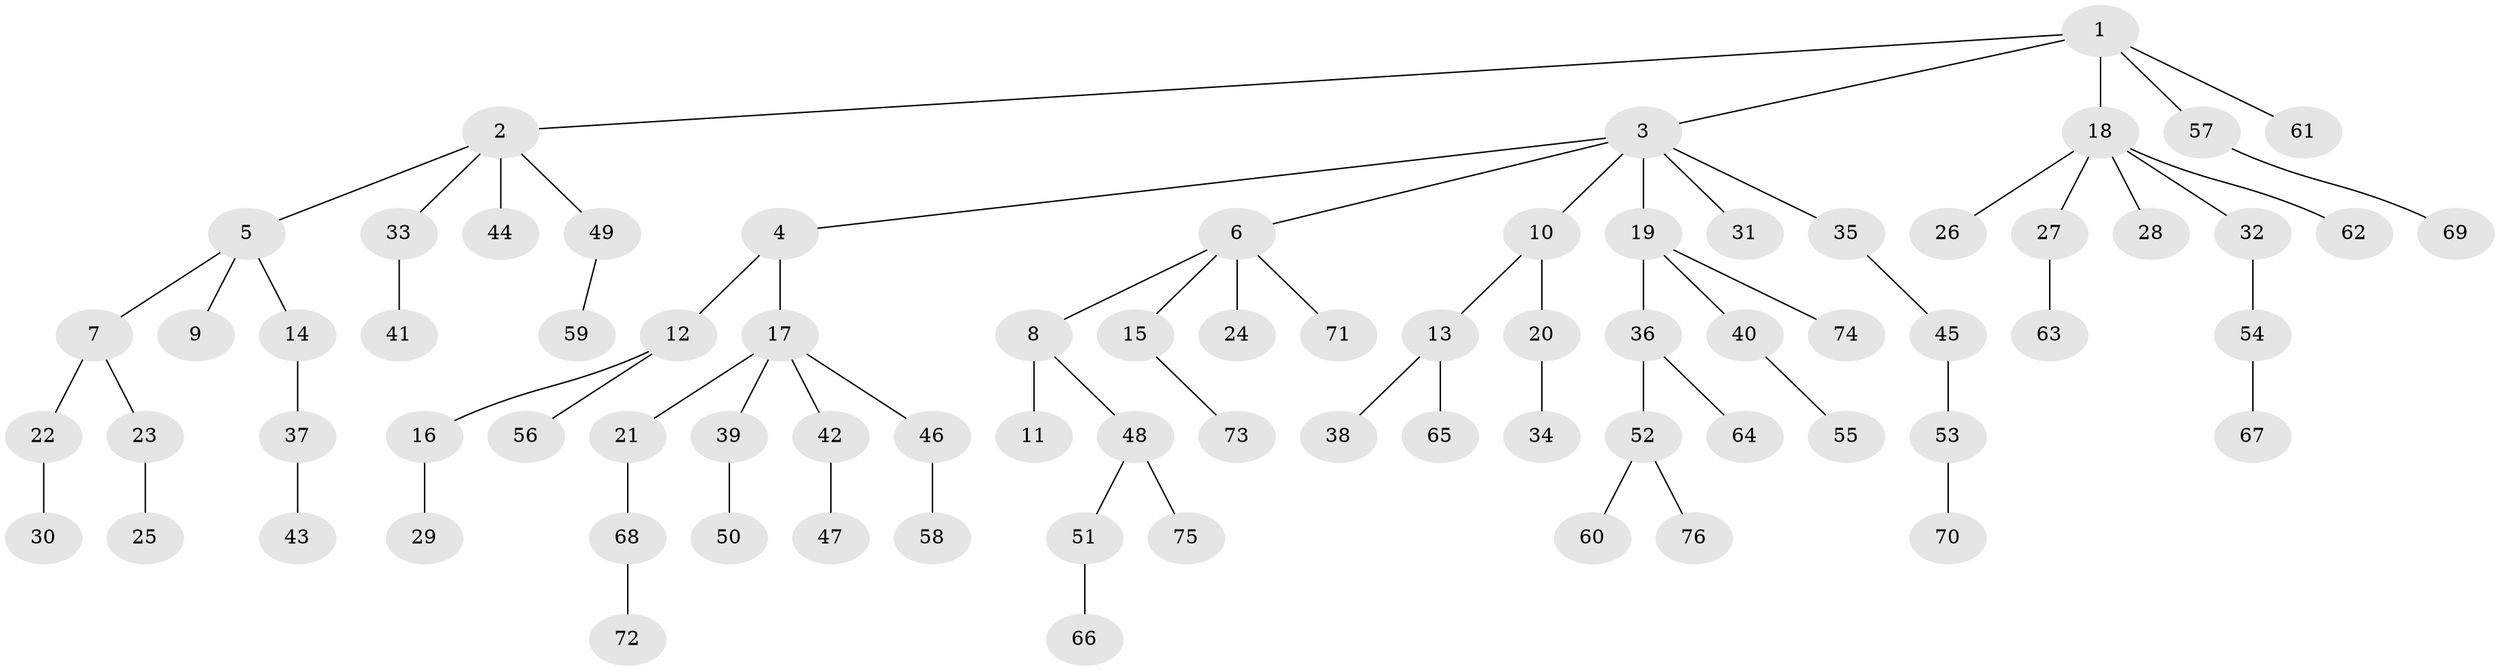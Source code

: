 // Generated by graph-tools (version 1.1) at 2025/37/03/09/25 02:37:06]
// undirected, 76 vertices, 75 edges
graph export_dot {
graph [start="1"]
  node [color=gray90,style=filled];
  1;
  2;
  3;
  4;
  5;
  6;
  7;
  8;
  9;
  10;
  11;
  12;
  13;
  14;
  15;
  16;
  17;
  18;
  19;
  20;
  21;
  22;
  23;
  24;
  25;
  26;
  27;
  28;
  29;
  30;
  31;
  32;
  33;
  34;
  35;
  36;
  37;
  38;
  39;
  40;
  41;
  42;
  43;
  44;
  45;
  46;
  47;
  48;
  49;
  50;
  51;
  52;
  53;
  54;
  55;
  56;
  57;
  58;
  59;
  60;
  61;
  62;
  63;
  64;
  65;
  66;
  67;
  68;
  69;
  70;
  71;
  72;
  73;
  74;
  75;
  76;
  1 -- 2;
  1 -- 3;
  1 -- 18;
  1 -- 57;
  1 -- 61;
  2 -- 5;
  2 -- 33;
  2 -- 44;
  2 -- 49;
  3 -- 4;
  3 -- 6;
  3 -- 10;
  3 -- 19;
  3 -- 31;
  3 -- 35;
  4 -- 12;
  4 -- 17;
  5 -- 7;
  5 -- 9;
  5 -- 14;
  6 -- 8;
  6 -- 15;
  6 -- 24;
  6 -- 71;
  7 -- 22;
  7 -- 23;
  8 -- 11;
  8 -- 48;
  10 -- 13;
  10 -- 20;
  12 -- 16;
  12 -- 56;
  13 -- 38;
  13 -- 65;
  14 -- 37;
  15 -- 73;
  16 -- 29;
  17 -- 21;
  17 -- 39;
  17 -- 42;
  17 -- 46;
  18 -- 26;
  18 -- 27;
  18 -- 28;
  18 -- 32;
  18 -- 62;
  19 -- 36;
  19 -- 40;
  19 -- 74;
  20 -- 34;
  21 -- 68;
  22 -- 30;
  23 -- 25;
  27 -- 63;
  32 -- 54;
  33 -- 41;
  35 -- 45;
  36 -- 52;
  36 -- 64;
  37 -- 43;
  39 -- 50;
  40 -- 55;
  42 -- 47;
  45 -- 53;
  46 -- 58;
  48 -- 51;
  48 -- 75;
  49 -- 59;
  51 -- 66;
  52 -- 60;
  52 -- 76;
  53 -- 70;
  54 -- 67;
  57 -- 69;
  68 -- 72;
}
